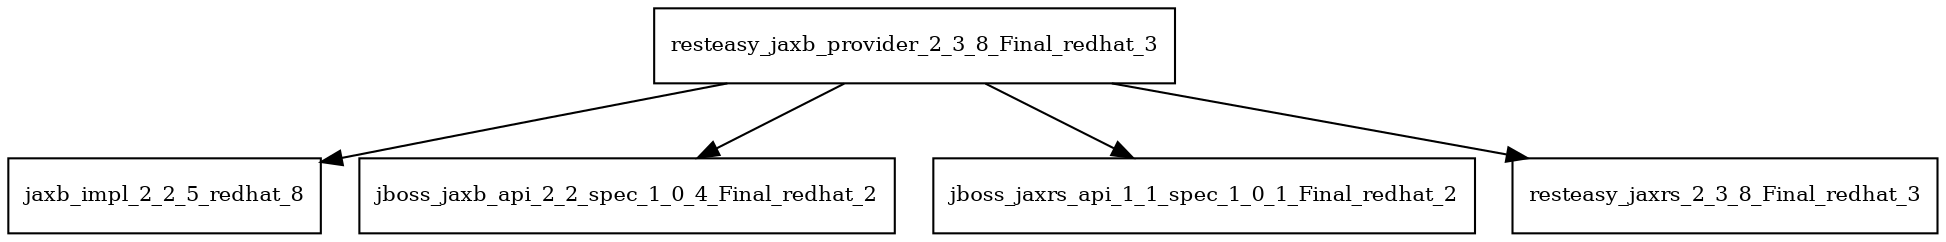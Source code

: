 digraph resteasy_jaxb_provider_2_3_8_Final_redhat_3_dependencies {
  node [shape = box, fontsize=10.0];
  resteasy_jaxb_provider_2_3_8_Final_redhat_3 -> jaxb_impl_2_2_5_redhat_8;
  resteasy_jaxb_provider_2_3_8_Final_redhat_3 -> jboss_jaxb_api_2_2_spec_1_0_4_Final_redhat_2;
  resteasy_jaxb_provider_2_3_8_Final_redhat_3 -> jboss_jaxrs_api_1_1_spec_1_0_1_Final_redhat_2;
  resteasy_jaxb_provider_2_3_8_Final_redhat_3 -> resteasy_jaxrs_2_3_8_Final_redhat_3;
}
